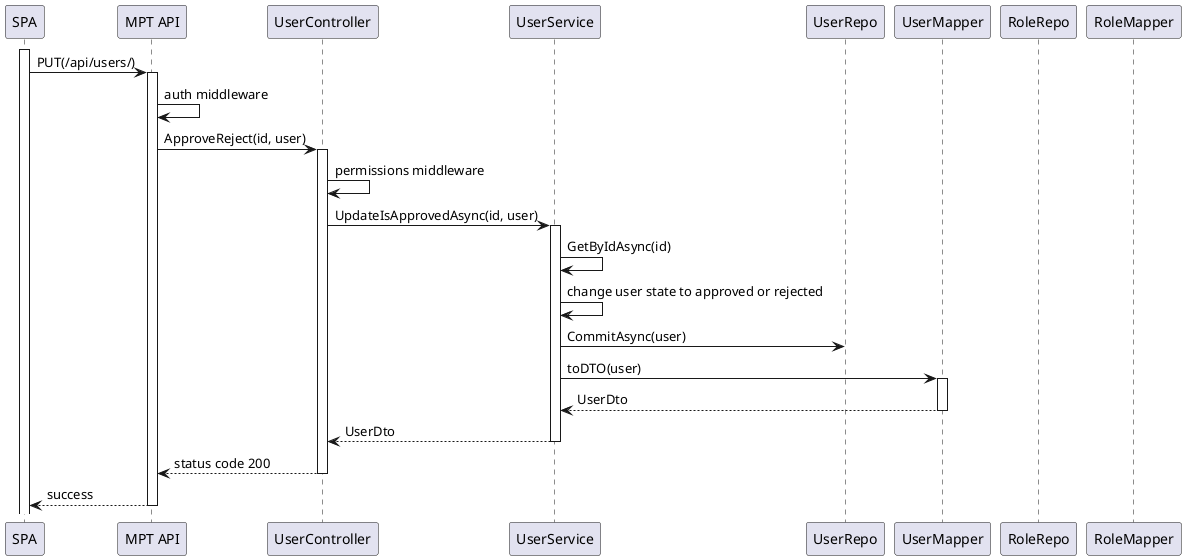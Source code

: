 @startuml
participant SPA
participant "MPT API" as API
participant "UserController" as Ctrl
participant "UserService" as Srv
participant "UserRepo" as Repo
participant "UserMapper" as Map
participant "RoleRepo" as rr
participant "RoleMapper" as rm

activate SPA
SPA -> API: PUT(/api/users/)
activate API

API -> API: auth middleware 

API -> Ctrl: ApproveReject(id, user)
activate Ctrl
Ctrl -> Ctrl: permissions middleware 

Ctrl -> Srv: UpdateIsApprovedAsync(id, user)
activate Srv

Srv -> Srv: GetByIdAsync(id)
Srv -> Srv: change user state to approved or rejected

Srv -> Repo: CommitAsync(user)
Srv -> Map: toDTO(user)
activate Map
Map --> Srv: UserDto
deactivate Map

Srv --> Ctrl: UserDto
deactivate Srv

Ctrl --> API: status code 200
deactivate Ctrl

API --> SPA: success
deactivate API






@enduml